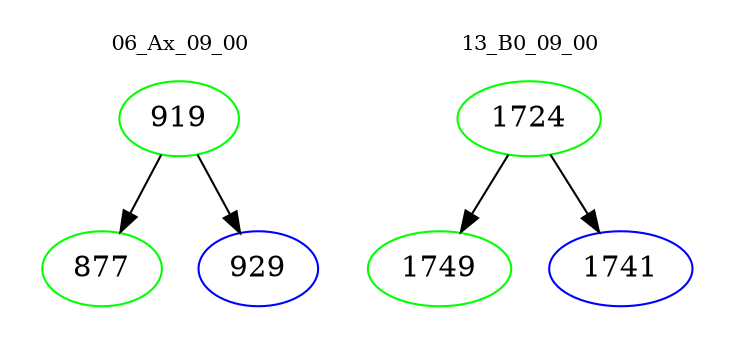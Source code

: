 digraph{
subgraph cluster_0 {
color = white
label = "06_Ax_09_00";
fontsize=10;
T0_919 [label="919", color="green"]
T0_919 -> T0_877 [color="black"]
T0_877 [label="877", color="green"]
T0_919 -> T0_929 [color="black"]
T0_929 [label="929", color="blue"]
}
subgraph cluster_1 {
color = white
label = "13_B0_09_00";
fontsize=10;
T1_1724 [label="1724", color="green"]
T1_1724 -> T1_1749 [color="black"]
T1_1749 [label="1749", color="green"]
T1_1724 -> T1_1741 [color="black"]
T1_1741 [label="1741", color="blue"]
}
}
